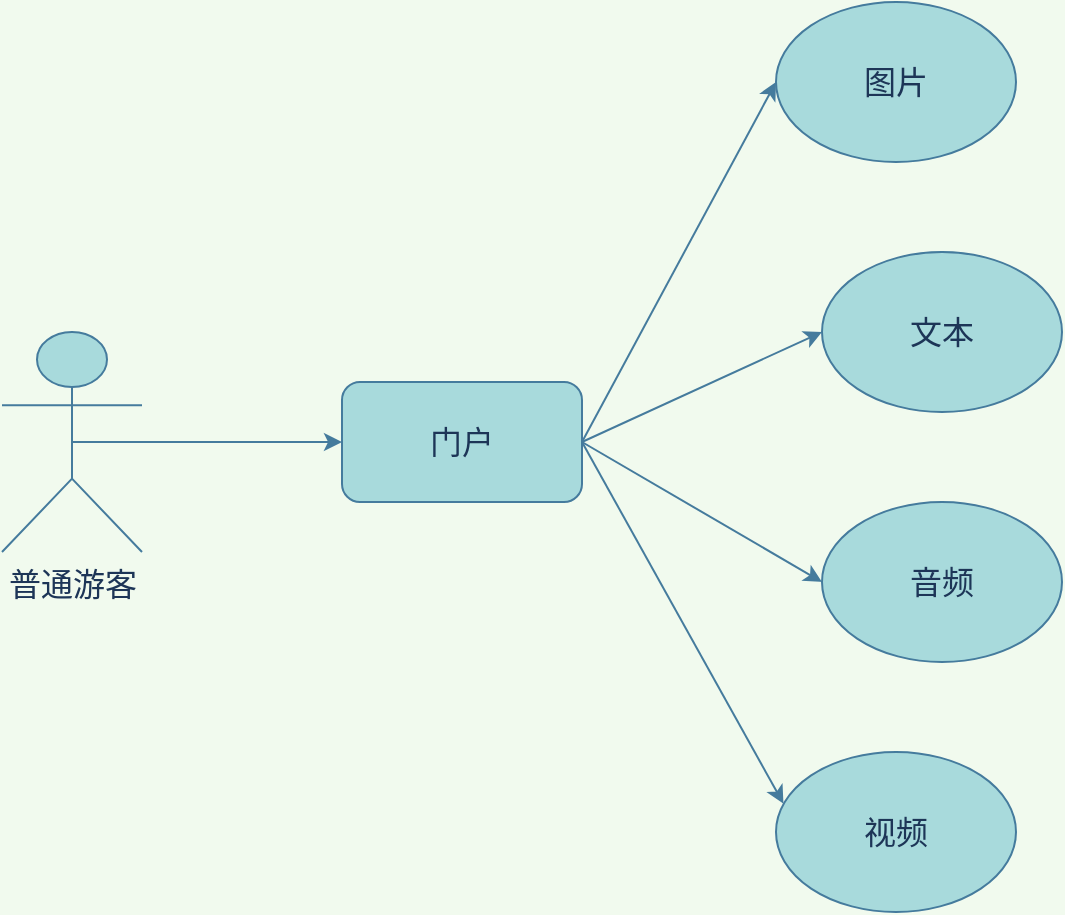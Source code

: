 <mxfile>
    <diagram id="IM5bVzP0qvatnUxyezU2" name="Page-1">
        <mxGraphModel dx="889" dy="520" grid="1" gridSize="10" guides="1" tooltips="1" connect="1" arrows="1" fold="1" page="1" pageScale="1" pageWidth="827" pageHeight="1169" background="#F1FAEE" math="0" shadow="0">
            <root>
                <mxCell id="0"/>
                <mxCell id="1" parent="0"/>
                <mxCell id="9" style="edgeStyle=orthogonalEdgeStyle;curved=0;rounded=1;sketch=0;orthogonalLoop=1;jettySize=auto;html=1;exitX=0.5;exitY=0.5;exitDx=0;exitDy=0;exitPerimeter=0;entryX=0;entryY=0.5;entryDx=0;entryDy=0;strokeColor=#457B9D;fillColor=#A8DADC;fontColor=#1D3557;" edge="1" parent="1" source="2" target="3">
                    <mxGeometry relative="1" as="geometry"/>
                </mxCell>
                <mxCell id="2" value="普通游客" style="shape=umlActor;verticalLabelPosition=bottom;verticalAlign=top;html=1;outlineConnect=0;rounded=0;sketch=0;strokeColor=#457B9D;fillColor=#A8DADC;fontColor=#1D3557;fontSize=16;" vertex="1" parent="1">
                    <mxGeometry x="320" y="295" width="70" height="110" as="geometry"/>
                </mxCell>
                <mxCell id="10" style="rounded=1;sketch=0;orthogonalLoop=1;jettySize=auto;html=1;exitX=1;exitY=0.5;exitDx=0;exitDy=0;entryX=0;entryY=0.5;entryDx=0;entryDy=0;strokeColor=#457B9D;fillColor=#A8DADC;fontColor=#1D3557;" edge="1" parent="1" source="3" target="4">
                    <mxGeometry relative="1" as="geometry"/>
                </mxCell>
                <mxCell id="11" style="edgeStyle=none;rounded=1;sketch=0;orthogonalLoop=1;jettySize=auto;html=1;exitX=1;exitY=0.5;exitDx=0;exitDy=0;entryX=0;entryY=0.5;entryDx=0;entryDy=0;strokeColor=#457B9D;fillColor=#A8DADC;fontColor=#1D3557;" edge="1" parent="1" source="3" target="5">
                    <mxGeometry relative="1" as="geometry"/>
                </mxCell>
                <mxCell id="12" style="edgeStyle=none;rounded=1;sketch=0;orthogonalLoop=1;jettySize=auto;html=1;exitX=1;exitY=0.5;exitDx=0;exitDy=0;entryX=0;entryY=0.5;entryDx=0;entryDy=0;strokeColor=#457B9D;fillColor=#A8DADC;fontColor=#1D3557;" edge="1" parent="1" source="3" target="6">
                    <mxGeometry relative="1" as="geometry"/>
                </mxCell>
                <mxCell id="13" style="edgeStyle=none;rounded=1;sketch=0;orthogonalLoop=1;jettySize=auto;html=1;exitX=1;exitY=0.5;exitDx=0;exitDy=0;entryX=0.031;entryY=0.323;entryDx=0;entryDy=0;entryPerimeter=0;strokeColor=#457B9D;fillColor=#A8DADC;fontColor=#1D3557;" edge="1" parent="1" source="3" target="7">
                    <mxGeometry relative="1" as="geometry"/>
                </mxCell>
                <mxCell id="3" value="门户" style="rounded=1;whiteSpace=wrap;html=1;sketch=0;strokeColor=#457B9D;fillColor=#A8DADC;fontColor=#1D3557;fontSize=16;" vertex="1" parent="1">
                    <mxGeometry x="490" y="320" width="120" height="60" as="geometry"/>
                </mxCell>
                <mxCell id="4" value="图片" style="ellipse;whiteSpace=wrap;html=1;rounded=0;sketch=0;strokeColor=#457B9D;fillColor=#A8DADC;fontColor=#1D3557;fontSize=16;" vertex="1" parent="1">
                    <mxGeometry x="707" y="130" width="120" height="80" as="geometry"/>
                </mxCell>
                <mxCell id="5" value="文本" style="ellipse;whiteSpace=wrap;html=1;rounded=0;sketch=0;strokeColor=#457B9D;fillColor=#A8DADC;fontColor=#1D3557;fontSize=16;" vertex="1" parent="1">
                    <mxGeometry x="730" y="255" width="120" height="80" as="geometry"/>
                </mxCell>
                <mxCell id="6" value="音频" style="ellipse;whiteSpace=wrap;html=1;rounded=0;sketch=0;strokeColor=#457B9D;fillColor=#A8DADC;fontColor=#1D3557;fontSize=16;" vertex="1" parent="1">
                    <mxGeometry x="730" y="380" width="120" height="80" as="geometry"/>
                </mxCell>
                <mxCell id="7" value="视频" style="ellipse;whiteSpace=wrap;html=1;rounded=0;sketch=0;strokeColor=#457B9D;fillColor=#A8DADC;fontColor=#1D3557;fontSize=16;" vertex="1" parent="1">
                    <mxGeometry x="707" y="505" width="120" height="80" as="geometry"/>
                </mxCell>
            </root>
        </mxGraphModel>
    </diagram>
</mxfile>